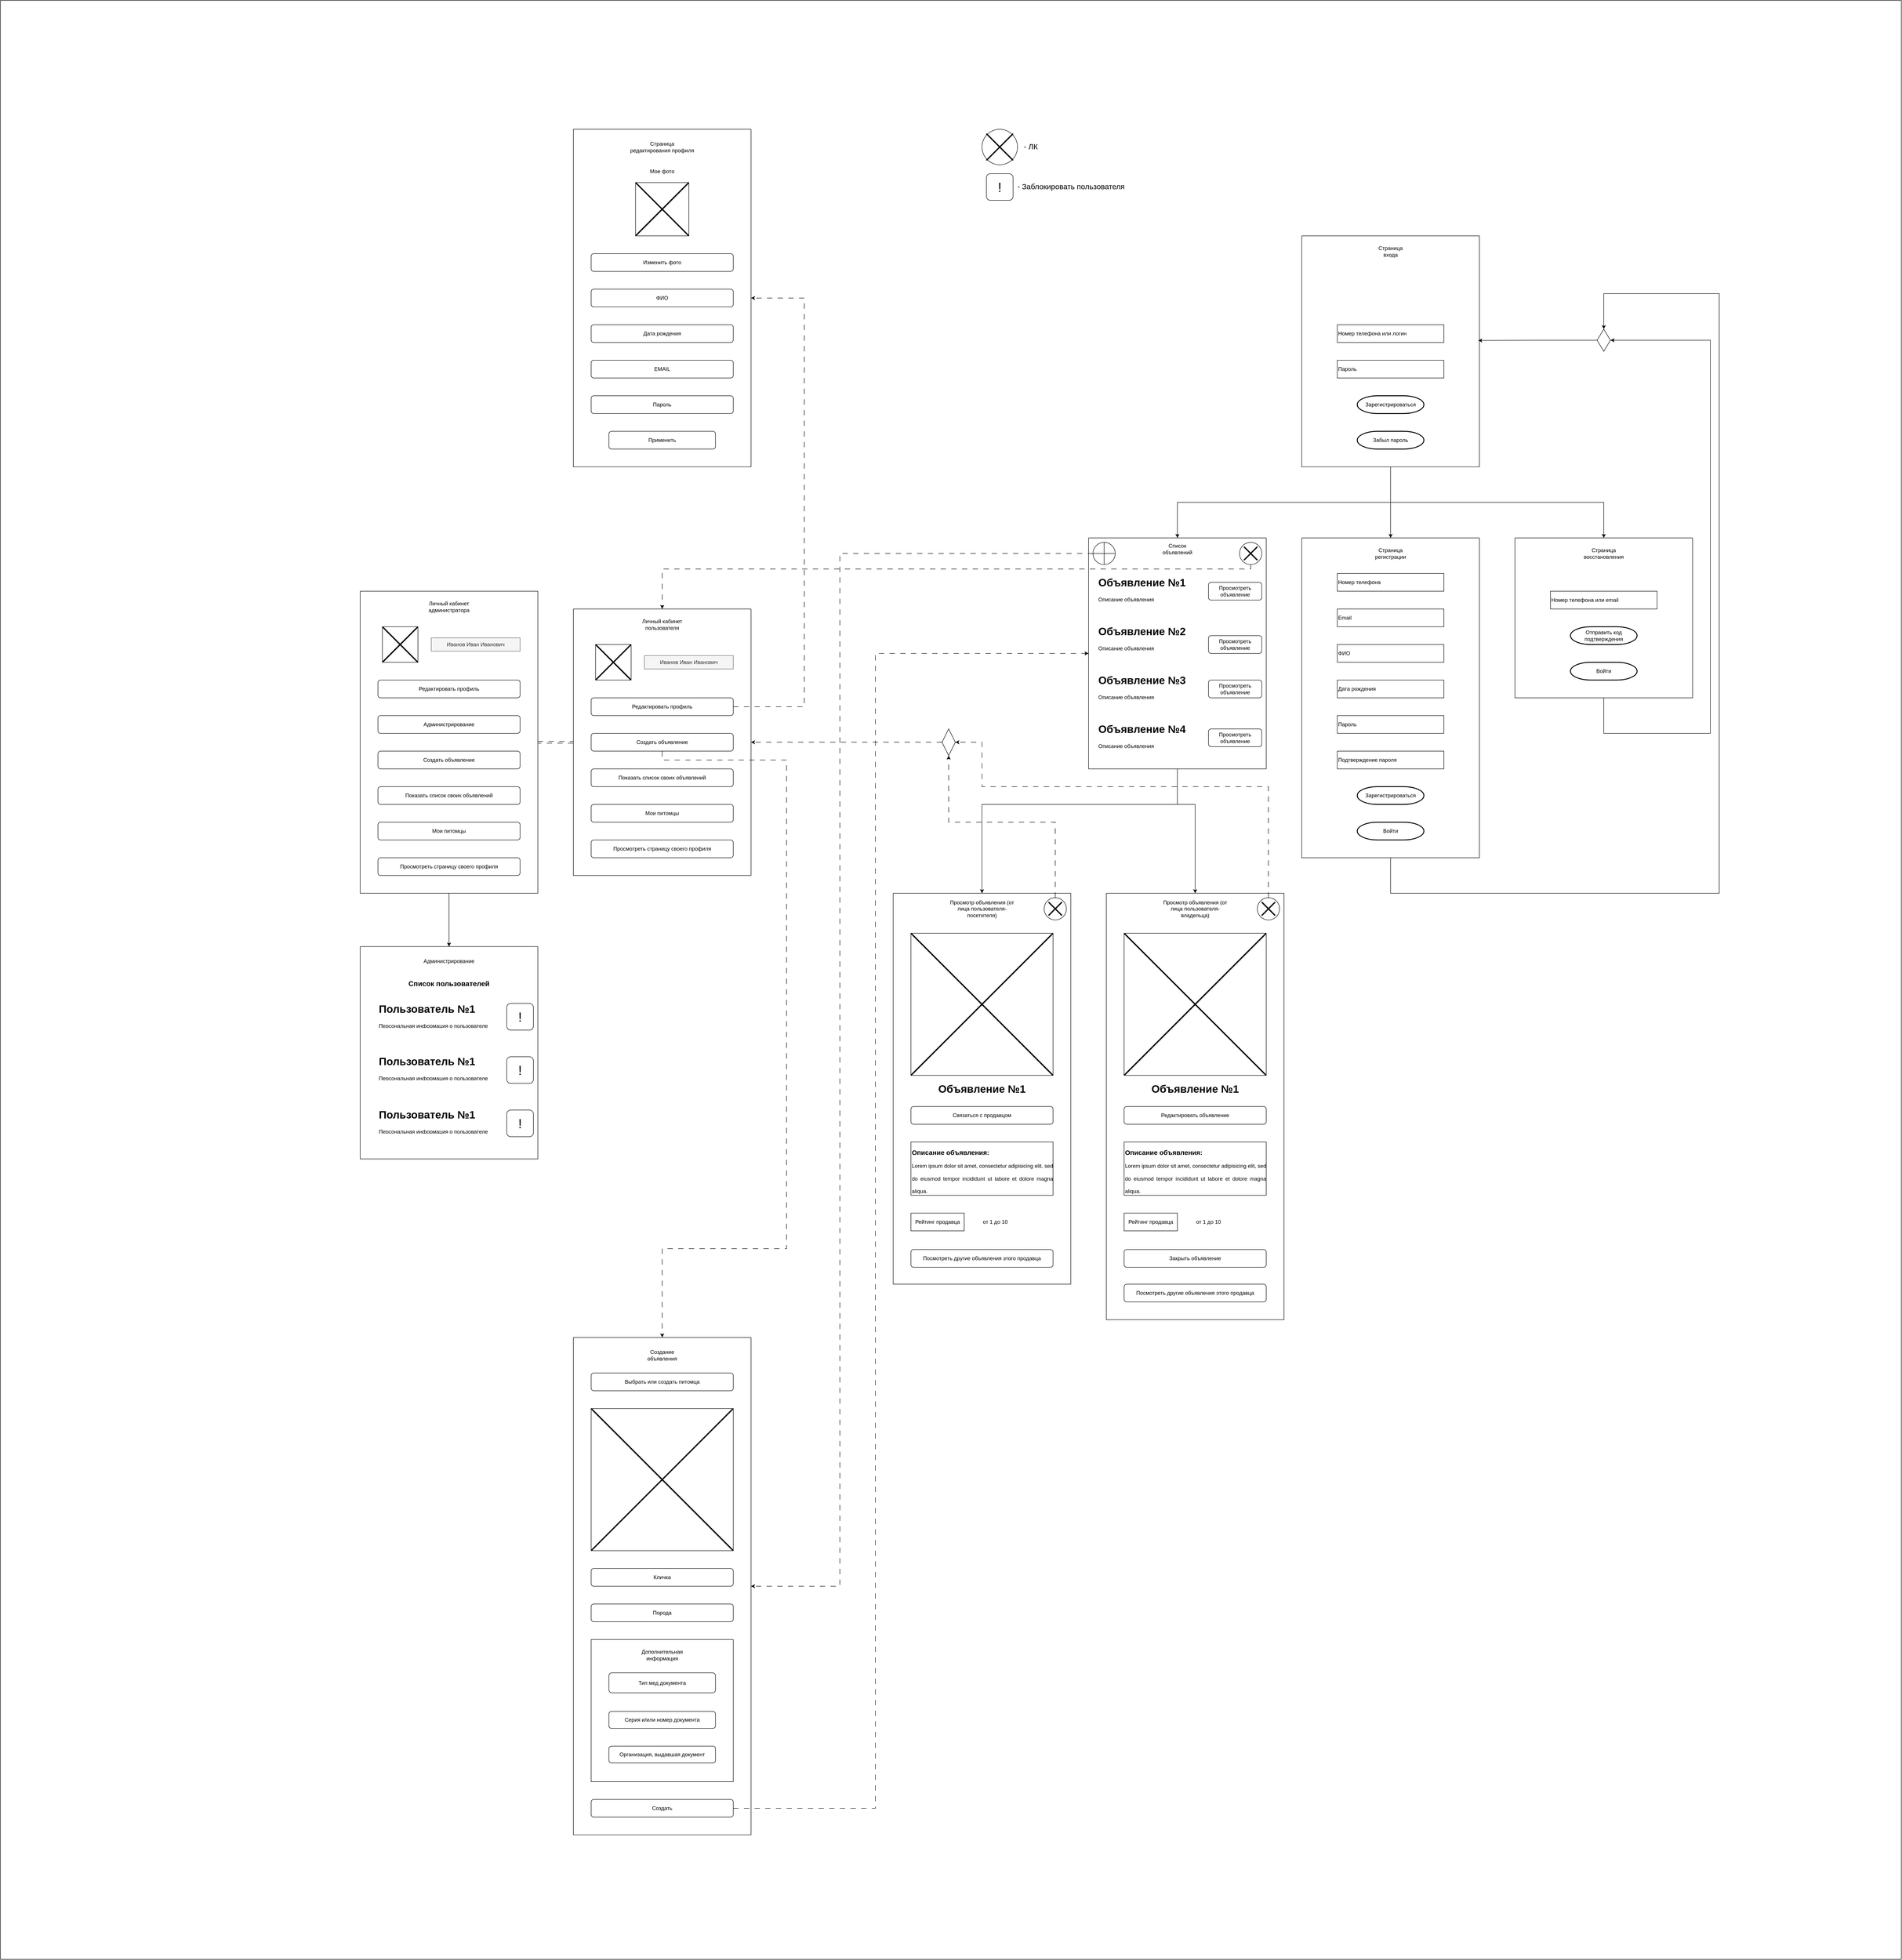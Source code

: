 <mxfile version="24.7.17">
  <diagram name="Page-1" id="0YxaqjhUND_FAHqTNOQv">
    <mxGraphModel dx="11880" dy="7560" grid="1" gridSize="10" guides="1" tooltips="1" connect="1" arrows="1" fold="1" page="1" pageScale="1" pageWidth="850" pageHeight="1100" math="0" shadow="0">
      <root>
        <mxCell id="0" />
        <mxCell id="1" parent="0" />
        <mxCell id="exHweDvi966dKh601e5E-13" style="edgeStyle=orthogonalEdgeStyle;rounded=0;orthogonalLoop=1;jettySize=auto;html=1;entryX=0.5;entryY=0;entryDx=0;entryDy=0;" edge="1" parent="1" source="pZLNJIZToMmhpRtSg9IB-2" target="pZLNJIZToMmhpRtSg9IB-9">
          <mxGeometry relative="1" as="geometry">
            <Array as="points">
              <mxPoint x="320" y="520" />
              <mxPoint x="-160" y="520" />
            </Array>
          </mxGeometry>
        </mxCell>
        <mxCell id="exHweDvi966dKh601e5E-14" style="edgeStyle=orthogonalEdgeStyle;rounded=0;orthogonalLoop=1;jettySize=auto;html=1;entryX=0.5;entryY=0;entryDx=0;entryDy=0;" edge="1" parent="1" source="pZLNJIZToMmhpRtSg9IB-2" target="exHweDvi966dKh601e5E-1">
          <mxGeometry relative="1" as="geometry" />
        </mxCell>
        <mxCell id="exHweDvi966dKh601e5E-15" style="edgeStyle=orthogonalEdgeStyle;rounded=0;orthogonalLoop=1;jettySize=auto;html=1;entryX=0.5;entryY=0;entryDx=0;entryDy=0;" edge="1" parent="1" source="pZLNJIZToMmhpRtSg9IB-2" target="exHweDvi966dKh601e5E-7">
          <mxGeometry relative="1" as="geometry">
            <Array as="points">
              <mxPoint x="320" y="520" />
              <mxPoint x="800" y="520" />
            </Array>
          </mxGeometry>
        </mxCell>
        <mxCell id="pZLNJIZToMmhpRtSg9IB-2" value="" style="swimlane;startSize=0;" parent="1" vertex="1">
          <mxGeometry x="120" y="-80" width="400" height="520" as="geometry" />
        </mxCell>
        <mxCell id="pZLNJIZToMmhpRtSg9IB-4" value="Номер телефона или логин" style="rounded=0;whiteSpace=wrap;html=1;align=left;" parent="pZLNJIZToMmhpRtSg9IB-2" vertex="1">
          <mxGeometry x="80" y="200" width="240" height="40" as="geometry" />
        </mxCell>
        <mxCell id="pZLNJIZToMmhpRtSg9IB-5" value="Пароль" style="rounded=0;whiteSpace=wrap;html=1;align=left;" parent="pZLNJIZToMmhpRtSg9IB-2" vertex="1">
          <mxGeometry x="80" y="280" width="240" height="40" as="geometry" />
        </mxCell>
        <mxCell id="pZLNJIZToMmhpRtSg9IB-6" value="Страница входа" style="text;html=1;align=center;verticalAlign=middle;whiteSpace=wrap;rounded=0;" parent="pZLNJIZToMmhpRtSg9IB-2" vertex="1">
          <mxGeometry x="170" y="20" width="60" height="30" as="geometry" />
        </mxCell>
        <mxCell id="pZLNJIZToMmhpRtSg9IB-7" value="Зарегистрироваться" style="strokeWidth=2;html=1;shape=mxgraph.flowchart.terminator;whiteSpace=wrap;" parent="pZLNJIZToMmhpRtSg9IB-2" vertex="1">
          <mxGeometry x="125" y="360" width="150" height="40" as="geometry" />
        </mxCell>
        <mxCell id="pZLNJIZToMmhpRtSg9IB-8" value="Забыл пароль" style="strokeWidth=2;html=1;shape=mxgraph.flowchart.terminator;whiteSpace=wrap;" parent="pZLNJIZToMmhpRtSg9IB-2" vertex="1">
          <mxGeometry x="125" y="440" width="150" height="40" as="geometry" />
        </mxCell>
        <mxCell id="exHweDvi966dKh601e5E-27" style="edgeStyle=orthogonalEdgeStyle;rounded=0;orthogonalLoop=1;jettySize=auto;html=1;entryX=0.5;entryY=0;entryDx=0;entryDy=0;" edge="1" parent="1" source="pZLNJIZToMmhpRtSg9IB-9" target="pZLNJIZToMmhpRtSg9IB-21">
          <mxGeometry relative="1" as="geometry">
            <Array as="points">
              <mxPoint x="-160" y="1200" />
              <mxPoint x="-600" y="1200" />
            </Array>
          </mxGeometry>
        </mxCell>
        <mxCell id="exHweDvi966dKh601e5E-28" style="edgeStyle=orthogonalEdgeStyle;rounded=0;orthogonalLoop=1;jettySize=auto;html=1;entryX=0.5;entryY=0;entryDx=0;entryDy=0;" edge="1" parent="1" source="pZLNJIZToMmhpRtSg9IB-9" target="pZLNJIZToMmhpRtSg9IB-102">
          <mxGeometry relative="1" as="geometry">
            <Array as="points">
              <mxPoint x="-160" y="1200" />
              <mxPoint x="-120" y="1200" />
            </Array>
          </mxGeometry>
        </mxCell>
        <mxCell id="pZLNJIZToMmhpRtSg9IB-9" value="" style="swimlane;startSize=0;" parent="1" vertex="1">
          <mxGeometry x="-360" y="600" width="400" height="520" as="geometry" />
        </mxCell>
        <mxCell id="pZLNJIZToMmhpRtSg9IB-10" value="Список объявлений" style="text;html=1;align=center;verticalAlign=middle;whiteSpace=wrap;rounded=0;" parent="pZLNJIZToMmhpRtSg9IB-9" vertex="1">
          <mxGeometry x="170" y="10" width="60" height="30" as="geometry" />
        </mxCell>
        <mxCell id="pZLNJIZToMmhpRtSg9IB-11" value="&lt;h1 style=&quot;margin-top: 0px;&quot;&gt;Объявление №1&lt;/h1&gt;&lt;p&gt;Описание объявления&lt;/p&gt;" style="text;html=1;whiteSpace=wrap;overflow=hidden;rounded=0;" parent="pZLNJIZToMmhpRtSg9IB-9" vertex="1">
          <mxGeometry x="20" y="80" width="230" height="80" as="geometry" />
        </mxCell>
        <mxCell id="pZLNJIZToMmhpRtSg9IB-12" value="&lt;h1 style=&quot;margin-top: 0px;&quot;&gt;Объявление №2&lt;/h1&gt;&lt;p&gt;Описание объявления&lt;/p&gt;" style="text;html=1;whiteSpace=wrap;overflow=hidden;rounded=0;" parent="pZLNJIZToMmhpRtSg9IB-9" vertex="1">
          <mxGeometry x="20" y="190" width="230" height="80" as="geometry" />
        </mxCell>
        <mxCell id="pZLNJIZToMmhpRtSg9IB-13" value="&lt;h1 style=&quot;margin-top: 0px;&quot;&gt;Объявление №3&lt;/h1&gt;&lt;p&gt;Описание объявления&lt;/p&gt;" style="text;html=1;whiteSpace=wrap;overflow=hidden;rounded=0;" parent="pZLNJIZToMmhpRtSg9IB-9" vertex="1">
          <mxGeometry x="20" y="300" width="230" height="80" as="geometry" />
        </mxCell>
        <mxCell id="pZLNJIZToMmhpRtSg9IB-14" value="&lt;h1 style=&quot;margin-top: 0px;&quot;&gt;Объявление №4&lt;/h1&gt;&lt;p&gt;Описание объявления&lt;/p&gt;" style="text;html=1;whiteSpace=wrap;overflow=hidden;rounded=0;" parent="pZLNJIZToMmhpRtSg9IB-9" vertex="1">
          <mxGeometry x="20" y="410" width="230" height="80" as="geometry" />
        </mxCell>
        <mxCell id="pZLNJIZToMmhpRtSg9IB-16" value="Просмотреть объявление" style="rounded=1;whiteSpace=wrap;html=1;" parent="pZLNJIZToMmhpRtSg9IB-9" vertex="1">
          <mxGeometry x="270" y="100" width="120" height="40" as="geometry" />
        </mxCell>
        <mxCell id="pZLNJIZToMmhpRtSg9IB-17" value="Просмотреть объявление" style="rounded=1;whiteSpace=wrap;html=1;" parent="pZLNJIZToMmhpRtSg9IB-9" vertex="1">
          <mxGeometry x="270" y="220" width="120" height="40" as="geometry" />
        </mxCell>
        <mxCell id="pZLNJIZToMmhpRtSg9IB-18" value="Просмотреть объявление" style="rounded=1;whiteSpace=wrap;html=1;" parent="pZLNJIZToMmhpRtSg9IB-9" vertex="1">
          <mxGeometry x="270" y="320" width="120" height="40" as="geometry" />
        </mxCell>
        <mxCell id="pZLNJIZToMmhpRtSg9IB-19" value="Просмотреть объявление" style="rounded=1;whiteSpace=wrap;html=1;" parent="pZLNJIZToMmhpRtSg9IB-9" vertex="1">
          <mxGeometry x="270" y="430" width="120" height="40" as="geometry" />
        </mxCell>
        <mxCell id="pZLNJIZToMmhpRtSg9IB-20" value="" style="ellipse;whiteSpace=wrap;html=1;aspect=fixed;" parent="pZLNJIZToMmhpRtSg9IB-9" vertex="1">
          <mxGeometry x="340" y="10" width="50" height="50" as="geometry" />
        </mxCell>
        <mxCell id="pZLNJIZToMmhpRtSg9IB-33" value="" style="shape=umlDestroy;whiteSpace=wrap;html=1;strokeWidth=3;targetShapes=umlLifeline;" parent="pZLNJIZToMmhpRtSg9IB-9" vertex="1">
          <mxGeometry x="350" y="20" width="30" height="30" as="geometry" />
        </mxCell>
        <mxCell id="pZLNJIZToMmhpRtSg9IB-21" value="" style="swimlane;startSize=0;" parent="1" vertex="1">
          <mxGeometry x="-800" y="1400" width="400" height="880" as="geometry" />
        </mxCell>
        <mxCell id="pZLNJIZToMmhpRtSg9IB-22" value="Просмотр объявления (от лица пользователя-посетителя)" style="text;html=1;align=center;verticalAlign=middle;whiteSpace=wrap;rounded=0;" parent="pZLNJIZToMmhpRtSg9IB-21" vertex="1">
          <mxGeometry x="115" y="20" width="170" height="30" as="geometry" />
        </mxCell>
        <mxCell id="pZLNJIZToMmhpRtSg9IB-23" value="&lt;h1 style=&quot;margin-top: 0px;&quot;&gt;Объявление №1&lt;/h1&gt;" style="text;html=1;whiteSpace=wrap;overflow=hidden;rounded=0;align=center;" parent="pZLNJIZToMmhpRtSg9IB-21" vertex="1">
          <mxGeometry x="40" y="420" width="320" height="50" as="geometry" />
        </mxCell>
        <mxCell id="pZLNJIZToMmhpRtSg9IB-24" value="" style="whiteSpace=wrap;html=1;aspect=fixed;" parent="pZLNJIZToMmhpRtSg9IB-21" vertex="1">
          <mxGeometry x="40" y="90" width="320" height="320" as="geometry" />
        </mxCell>
        <mxCell id="pZLNJIZToMmhpRtSg9IB-25" value="" style="shape=umlDestroy;whiteSpace=wrap;html=1;strokeWidth=3;targetShapes=umlLifeline;" parent="pZLNJIZToMmhpRtSg9IB-21" vertex="1">
          <mxGeometry x="40" y="90" width="320" height="320" as="geometry" />
        </mxCell>
        <mxCell id="pZLNJIZToMmhpRtSg9IB-26" value="Связаться с продавцом" style="rounded=1;whiteSpace=wrap;html=1;" parent="pZLNJIZToMmhpRtSg9IB-21" vertex="1">
          <mxGeometry x="40" y="480" width="320" height="40" as="geometry" />
        </mxCell>
        <mxCell id="pZLNJIZToMmhpRtSg9IB-27" value="&lt;h1 style=&quot;margin-top: 0px;&quot;&gt;&lt;div style=&quot;text-align: justify;&quot;&gt;&lt;span style=&quot;font-size: 15px; background-color: initial;&quot;&gt;Описание объявления:&lt;/span&gt;&lt;/div&gt;&lt;span style=&quot;background-color: initial;&quot;&gt;&lt;div style=&quot;text-align: justify;&quot;&gt;&lt;span style=&quot;font-size: 12px; font-weight: normal; background-color: initial;&quot;&gt;Lorem ipsum dolor sit amet, consectetur adipisicing elit, sed do eiusmod tempor incididunt ut labore et dolore magna aliqua.&lt;/span&gt;&lt;/div&gt;&lt;/span&gt;&lt;/h1&gt;" style="text;html=1;whiteSpace=wrap;overflow=hidden;rounded=0;shadow=0;strokeColor=default;" parent="pZLNJIZToMmhpRtSg9IB-21" vertex="1">
          <mxGeometry x="40" y="560" width="320" height="120" as="geometry" />
        </mxCell>
        <mxCell id="pZLNJIZToMmhpRtSg9IB-30" value="Рейтинг продавца" style="rounded=0;whiteSpace=wrap;html=1;" parent="pZLNJIZToMmhpRtSg9IB-21" vertex="1">
          <mxGeometry x="40" y="720" width="120" height="40" as="geometry" />
        </mxCell>
        <mxCell id="pZLNJIZToMmhpRtSg9IB-31" value="от 1 до 10" style="text;html=1;align=center;verticalAlign=middle;whiteSpace=wrap;rounded=0;glass=0;shadow=0;" parent="pZLNJIZToMmhpRtSg9IB-21" vertex="1">
          <mxGeometry x="200" y="725" width="60" height="30" as="geometry" />
        </mxCell>
        <mxCell id="pZLNJIZToMmhpRtSg9IB-32" value="Посмотреть другие объявления этого продавца" style="rounded=1;whiteSpace=wrap;html=1;" parent="pZLNJIZToMmhpRtSg9IB-21" vertex="1">
          <mxGeometry x="40" y="802" width="320" height="40" as="geometry" />
        </mxCell>
        <mxCell id="pZLNJIZToMmhpRtSg9IB-37" value="" style="ellipse;whiteSpace=wrap;html=1;aspect=fixed;fillColor=none;" parent="pZLNJIZToMmhpRtSg9IB-21" vertex="1">
          <mxGeometry x="340" y="10" width="50" height="50" as="geometry" />
        </mxCell>
        <mxCell id="pZLNJIZToMmhpRtSg9IB-36" value="" style="shape=umlDestroy;whiteSpace=wrap;html=1;strokeWidth=3;targetShapes=umlLifeline;" parent="pZLNJIZToMmhpRtSg9IB-21" vertex="1">
          <mxGeometry x="350" y="20" width="30" height="30" as="geometry" />
        </mxCell>
        <mxCell id="pZLNJIZToMmhpRtSg9IB-39" value="" style="ellipse;whiteSpace=wrap;html=1;aspect=fixed;" parent="1" vertex="1">
          <mxGeometry x="-600" y="-320" width="80" height="80" as="geometry" />
        </mxCell>
        <mxCell id="pZLNJIZToMmhpRtSg9IB-40" value="" style="shape=umlDestroy;whiteSpace=wrap;html=1;strokeWidth=3;targetShapes=umlLifeline;" parent="1" vertex="1">
          <mxGeometry x="-590" y="-310" width="60" height="60" as="geometry" />
        </mxCell>
        <mxCell id="pZLNJIZToMmhpRtSg9IB-41" value="&lt;font style=&quot;font-size: 17px;&quot;&gt;- ЛК&lt;/font&gt;" style="text;html=1;align=center;verticalAlign=middle;whiteSpace=wrap;rounded=0;" parent="1" vertex="1">
          <mxGeometry x="-520" y="-295" width="60" height="30" as="geometry" />
        </mxCell>
        <mxCell id="exHweDvi966dKh601e5E-39" style="edgeStyle=orthogonalEdgeStyle;rounded=0;orthogonalLoop=1;jettySize=auto;html=1;exitX=0;exitY=0.5;exitDx=0;exitDy=0;entryX=1;entryY=0.5;entryDx=0;entryDy=0;dashed=1;dashPattern=12 12;shape=link;" edge="1" parent="1" source="pZLNJIZToMmhpRtSg9IB-42" target="pZLNJIZToMmhpRtSg9IB-57">
          <mxGeometry relative="1" as="geometry" />
        </mxCell>
        <mxCell id="pZLNJIZToMmhpRtSg9IB-42" value="" style="swimlane;startSize=0;" parent="1" vertex="1">
          <mxGeometry x="-1520" y="760" width="400" height="600" as="geometry" />
        </mxCell>
        <mxCell id="pZLNJIZToMmhpRtSg9IB-43" value="Личный кабинет пользователя" style="text;html=1;align=center;verticalAlign=middle;whiteSpace=wrap;rounded=0;" parent="pZLNJIZToMmhpRtSg9IB-42" vertex="1">
          <mxGeometry x="130" y="20" width="140" height="30" as="geometry" />
        </mxCell>
        <mxCell id="pZLNJIZToMmhpRtSg9IB-45" value="" style="whiteSpace=wrap;html=1;aspect=fixed;" parent="pZLNJIZToMmhpRtSg9IB-42" vertex="1">
          <mxGeometry x="50" y="80" width="80" height="80" as="geometry" />
        </mxCell>
        <mxCell id="pZLNJIZToMmhpRtSg9IB-49" value="Иванов Иван Иванович" style="text;html=1;align=center;verticalAlign=middle;whiteSpace=wrap;rounded=0;fillColor=#f5f5f5;fontColor=#333333;strokeColor=#666666;" parent="pZLNJIZToMmhpRtSg9IB-42" vertex="1">
          <mxGeometry x="160" y="105" width="200" height="30" as="geometry" />
        </mxCell>
        <mxCell id="pZLNJIZToMmhpRtSg9IB-50" value="Редактировать профиль" style="rounded=1;whiteSpace=wrap;html=1;" parent="pZLNJIZToMmhpRtSg9IB-42" vertex="1">
          <mxGeometry x="40" y="200" width="320" height="40" as="geometry" />
        </mxCell>
        <mxCell id="pZLNJIZToMmhpRtSg9IB-52" value="Создать объявление" style="rounded=1;whiteSpace=wrap;html=1;" parent="pZLNJIZToMmhpRtSg9IB-42" vertex="1">
          <mxGeometry x="40" y="280" width="320" height="40" as="geometry" />
        </mxCell>
        <mxCell id="pZLNJIZToMmhpRtSg9IB-53" value="Показать список своих объявлений" style="rounded=1;whiteSpace=wrap;html=1;" parent="pZLNJIZToMmhpRtSg9IB-42" vertex="1">
          <mxGeometry x="40" y="360" width="320" height="40" as="geometry" />
        </mxCell>
        <mxCell id="pZLNJIZToMmhpRtSg9IB-54" value="" style="shape=umlDestroy;whiteSpace=wrap;html=1;strokeWidth=3;targetShapes=umlLifeline;" parent="pZLNJIZToMmhpRtSg9IB-42" vertex="1">
          <mxGeometry x="50" y="80" width="80" height="80" as="geometry" />
        </mxCell>
        <mxCell id="pZLNJIZToMmhpRtSg9IB-55" value="Мои питомцы" style="rounded=1;whiteSpace=wrap;html=1;" parent="pZLNJIZToMmhpRtSg9IB-42" vertex="1">
          <mxGeometry x="40" y="440" width="320" height="40" as="geometry" />
        </mxCell>
        <mxCell id="pZLNJIZToMmhpRtSg9IB-56" value="Просмотреть страницу своего профиля" style="rounded=1;whiteSpace=wrap;html=1;" parent="pZLNJIZToMmhpRtSg9IB-42" vertex="1">
          <mxGeometry x="40" y="520" width="320" height="40" as="geometry" />
        </mxCell>
        <mxCell id="exHweDvi966dKh601e5E-40" style="edgeStyle=orthogonalEdgeStyle;rounded=0;orthogonalLoop=1;jettySize=auto;html=1;entryX=0.5;entryY=0;entryDx=0;entryDy=0;" edge="1" parent="1" source="pZLNJIZToMmhpRtSg9IB-57" target="pZLNJIZToMmhpRtSg9IB-116">
          <mxGeometry relative="1" as="geometry" />
        </mxCell>
        <mxCell id="pZLNJIZToMmhpRtSg9IB-57" value="" style="swimlane;startSize=0;" parent="1" vertex="1">
          <mxGeometry x="-2000" y="720" width="400" height="680" as="geometry" />
        </mxCell>
        <mxCell id="pZLNJIZToMmhpRtSg9IB-58" value="Личный кабинет администратора" style="text;html=1;align=center;verticalAlign=middle;whiteSpace=wrap;rounded=0;" parent="pZLNJIZToMmhpRtSg9IB-57" vertex="1">
          <mxGeometry x="170" y="20" width="60" height="30" as="geometry" />
        </mxCell>
        <mxCell id="pZLNJIZToMmhpRtSg9IB-59" value="" style="whiteSpace=wrap;html=1;aspect=fixed;" parent="pZLNJIZToMmhpRtSg9IB-57" vertex="1">
          <mxGeometry x="50" y="80" width="80" height="80" as="geometry" />
        </mxCell>
        <mxCell id="pZLNJIZToMmhpRtSg9IB-60" value="Иванов Иван Иванович" style="text;html=1;align=center;verticalAlign=middle;whiteSpace=wrap;rounded=0;fillColor=#f5f5f5;fontColor=#333333;strokeColor=#666666;" parent="pZLNJIZToMmhpRtSg9IB-57" vertex="1">
          <mxGeometry x="160" y="105" width="200" height="30" as="geometry" />
        </mxCell>
        <mxCell id="pZLNJIZToMmhpRtSg9IB-61" value="Редактировать профиль" style="rounded=1;whiteSpace=wrap;html=1;" parent="pZLNJIZToMmhpRtSg9IB-57" vertex="1">
          <mxGeometry x="40" y="200" width="320" height="40" as="geometry" />
        </mxCell>
        <mxCell id="pZLNJIZToMmhpRtSg9IB-62" value="Создать объявление" style="rounded=1;whiteSpace=wrap;html=1;" parent="pZLNJIZToMmhpRtSg9IB-57" vertex="1">
          <mxGeometry x="40" y="360" width="320" height="40" as="geometry" />
        </mxCell>
        <mxCell id="pZLNJIZToMmhpRtSg9IB-63" value="Показать список своих объявлений" style="rounded=1;whiteSpace=wrap;html=1;" parent="pZLNJIZToMmhpRtSg9IB-57" vertex="1">
          <mxGeometry x="40" y="440" width="320" height="40" as="geometry" />
        </mxCell>
        <mxCell id="pZLNJIZToMmhpRtSg9IB-64" value="" style="shape=umlDestroy;whiteSpace=wrap;html=1;strokeWidth=3;targetShapes=umlLifeline;" parent="pZLNJIZToMmhpRtSg9IB-57" vertex="1">
          <mxGeometry x="50" y="80" width="80" height="80" as="geometry" />
        </mxCell>
        <mxCell id="pZLNJIZToMmhpRtSg9IB-65" value="Мои питомцы" style="rounded=1;whiteSpace=wrap;html=1;" parent="pZLNJIZToMmhpRtSg9IB-57" vertex="1">
          <mxGeometry x="40" y="520" width="320" height="40" as="geometry" />
        </mxCell>
        <mxCell id="pZLNJIZToMmhpRtSg9IB-66" value="Просмотреть страницу своего профиля" style="rounded=1;whiteSpace=wrap;html=1;" parent="pZLNJIZToMmhpRtSg9IB-57" vertex="1">
          <mxGeometry x="40" y="600" width="320" height="40" as="geometry" />
        </mxCell>
        <mxCell id="pZLNJIZToMmhpRtSg9IB-68" value="Администрирование" style="rounded=1;whiteSpace=wrap;html=1;" parent="pZLNJIZToMmhpRtSg9IB-57" vertex="1">
          <mxGeometry x="40" y="280" width="320" height="40" as="geometry" />
        </mxCell>
        <mxCell id="pZLNJIZToMmhpRtSg9IB-69" value="" style="swimlane;startSize=0;" parent="1" vertex="1">
          <mxGeometry x="-1520" y="-320" width="400" height="760" as="geometry" />
        </mxCell>
        <mxCell id="pZLNJIZToMmhpRtSg9IB-70" value="Страница редактирования профиля" style="text;html=1;align=center;verticalAlign=middle;whiteSpace=wrap;rounded=0;" parent="pZLNJIZToMmhpRtSg9IB-69" vertex="1">
          <mxGeometry x="125" y="25" width="150" height="30" as="geometry" />
        </mxCell>
        <mxCell id="pZLNJIZToMmhpRtSg9IB-73" value="" style="whiteSpace=wrap;html=1;aspect=fixed;" parent="pZLNJIZToMmhpRtSg9IB-69" vertex="1">
          <mxGeometry x="140" y="120" width="120" height="120" as="geometry" />
        </mxCell>
        <mxCell id="pZLNJIZToMmhpRtSg9IB-74" value="Мое фото" style="text;html=1;align=center;verticalAlign=middle;whiteSpace=wrap;rounded=0;" parent="pZLNJIZToMmhpRtSg9IB-69" vertex="1">
          <mxGeometry x="155" y="80" width="90" height="30" as="geometry" />
        </mxCell>
        <mxCell id="pZLNJIZToMmhpRtSg9IB-75" value="" style="shape=umlDestroy;whiteSpace=wrap;html=1;strokeWidth=3;targetShapes=umlLifeline;" parent="pZLNJIZToMmhpRtSg9IB-69" vertex="1">
          <mxGeometry x="140" y="120" width="120" height="120" as="geometry" />
        </mxCell>
        <mxCell id="pZLNJIZToMmhpRtSg9IB-76" value="Изменить фото" style="rounded=1;whiteSpace=wrap;html=1;" parent="pZLNJIZToMmhpRtSg9IB-69" vertex="1">
          <mxGeometry x="40" y="280" width="320" height="40" as="geometry" />
        </mxCell>
        <mxCell id="pZLNJIZToMmhpRtSg9IB-78" value="ФИО" style="rounded=1;whiteSpace=wrap;html=1;" parent="pZLNJIZToMmhpRtSg9IB-69" vertex="1">
          <mxGeometry x="40" y="360" width="320" height="40" as="geometry" />
        </mxCell>
        <mxCell id="pZLNJIZToMmhpRtSg9IB-79" value="Дата рождения" style="rounded=1;whiteSpace=wrap;html=1;" parent="pZLNJIZToMmhpRtSg9IB-69" vertex="1">
          <mxGeometry x="40" y="440" width="320" height="40" as="geometry" />
        </mxCell>
        <mxCell id="pZLNJIZToMmhpRtSg9IB-80" value="EMAIL" style="rounded=1;whiteSpace=wrap;html=1;" parent="pZLNJIZToMmhpRtSg9IB-69" vertex="1">
          <mxGeometry x="40" y="520" width="320" height="40" as="geometry" />
        </mxCell>
        <mxCell id="pZLNJIZToMmhpRtSg9IB-81" value="Пароль" style="rounded=1;whiteSpace=wrap;html=1;" parent="pZLNJIZToMmhpRtSg9IB-69" vertex="1">
          <mxGeometry x="40" y="600" width="320" height="40" as="geometry" />
        </mxCell>
        <mxCell id="pZLNJIZToMmhpRtSg9IB-82" value="Применить" style="rounded=1;whiteSpace=wrap;html=1;" parent="pZLNJIZToMmhpRtSg9IB-69" vertex="1">
          <mxGeometry x="80" y="680" width="240" height="40" as="geometry" />
        </mxCell>
        <mxCell id="pZLNJIZToMmhpRtSg9IB-83" value="" style="swimlane;startSize=0;" parent="1" vertex="1">
          <mxGeometry x="-1520" y="2400" width="400" height="1120" as="geometry" />
        </mxCell>
        <mxCell id="pZLNJIZToMmhpRtSg9IB-84" value="Создание объявления" style="text;html=1;align=center;verticalAlign=middle;whiteSpace=wrap;rounded=0;" parent="pZLNJIZToMmhpRtSg9IB-83" vertex="1">
          <mxGeometry x="170" y="25" width="60" height="30" as="geometry" />
        </mxCell>
        <mxCell id="pZLNJIZToMmhpRtSg9IB-88" value="Выбрать или создать питомца" style="rounded=1;whiteSpace=wrap;html=1;" parent="pZLNJIZToMmhpRtSg9IB-83" vertex="1">
          <mxGeometry x="40" y="80" width="320" height="40" as="geometry" />
        </mxCell>
        <mxCell id="pZLNJIZToMmhpRtSg9IB-89" value="" style="whiteSpace=wrap;html=1;aspect=fixed;" parent="pZLNJIZToMmhpRtSg9IB-83" vertex="1">
          <mxGeometry x="40" y="160" width="320" height="320" as="geometry" />
        </mxCell>
        <mxCell id="pZLNJIZToMmhpRtSg9IB-91" value="" style="shape=umlDestroy;whiteSpace=wrap;html=1;strokeWidth=3;targetShapes=umlLifeline;" parent="pZLNJIZToMmhpRtSg9IB-83" vertex="1">
          <mxGeometry x="40" y="160" width="320" height="320" as="geometry" />
        </mxCell>
        <mxCell id="pZLNJIZToMmhpRtSg9IB-92" value="Кличка" style="rounded=1;whiteSpace=wrap;html=1;" parent="pZLNJIZToMmhpRtSg9IB-83" vertex="1">
          <mxGeometry x="40" y="520" width="320" height="40" as="geometry" />
        </mxCell>
        <mxCell id="pZLNJIZToMmhpRtSg9IB-93" value="Порода" style="rounded=1;whiteSpace=wrap;html=1;" parent="pZLNJIZToMmhpRtSg9IB-83" vertex="1">
          <mxGeometry x="40" y="600" width="320" height="40" as="geometry" />
        </mxCell>
        <mxCell id="pZLNJIZToMmhpRtSg9IB-96" value="" style="swimlane;startSize=0;" parent="pZLNJIZToMmhpRtSg9IB-83" vertex="1">
          <mxGeometry x="40" y="680" width="320" height="320" as="geometry" />
        </mxCell>
        <mxCell id="pZLNJIZToMmhpRtSg9IB-97" value="Дополнительная информация" style="text;html=1;align=center;verticalAlign=middle;whiteSpace=wrap;rounded=0;" parent="pZLNJIZToMmhpRtSg9IB-96" vertex="1">
          <mxGeometry x="130" y="20" width="60" height="30" as="geometry" />
        </mxCell>
        <mxCell id="pZLNJIZToMmhpRtSg9IB-98" value="Тип мед документа" style="rounded=1;whiteSpace=wrap;html=1;" parent="pZLNJIZToMmhpRtSg9IB-96" vertex="1">
          <mxGeometry x="40" y="75" width="240" height="45" as="geometry" />
        </mxCell>
        <mxCell id="pZLNJIZToMmhpRtSg9IB-99" value="Серия и/или номер документа" style="rounded=1;whiteSpace=wrap;html=1;" parent="pZLNJIZToMmhpRtSg9IB-96" vertex="1">
          <mxGeometry x="40" y="162" width="240" height="38" as="geometry" />
        </mxCell>
        <mxCell id="pZLNJIZToMmhpRtSg9IB-100" value="Организация, выдавшая документ" style="rounded=1;whiteSpace=wrap;html=1;" parent="pZLNJIZToMmhpRtSg9IB-96" vertex="1">
          <mxGeometry x="40" y="240" width="240" height="38" as="geometry" />
        </mxCell>
        <mxCell id="pZLNJIZToMmhpRtSg9IB-101" value="Создать" style="rounded=1;whiteSpace=wrap;html=1;" parent="pZLNJIZToMmhpRtSg9IB-83" vertex="1">
          <mxGeometry x="40" y="1040" width="320" height="40" as="geometry" />
        </mxCell>
        <mxCell id="pZLNJIZToMmhpRtSg9IB-102" value="" style="swimlane;startSize=0;" parent="1" vertex="1">
          <mxGeometry x="-320" y="1400" width="400" height="960" as="geometry" />
        </mxCell>
        <mxCell id="pZLNJIZToMmhpRtSg9IB-103" value="Просмотр объявления (от лица пользователя-владельца)" style="text;html=1;align=center;verticalAlign=middle;whiteSpace=wrap;rounded=0;" parent="pZLNJIZToMmhpRtSg9IB-102" vertex="1">
          <mxGeometry x="115" y="20" width="170" height="30" as="geometry" />
        </mxCell>
        <mxCell id="pZLNJIZToMmhpRtSg9IB-104" value="&lt;h1 style=&quot;margin-top: 0px;&quot;&gt;Объявление №1&lt;/h1&gt;" style="text;html=1;whiteSpace=wrap;overflow=hidden;rounded=0;align=center;" parent="pZLNJIZToMmhpRtSg9IB-102" vertex="1">
          <mxGeometry x="40" y="420" width="320" height="50" as="geometry" />
        </mxCell>
        <mxCell id="pZLNJIZToMmhpRtSg9IB-105" value="" style="whiteSpace=wrap;html=1;aspect=fixed;" parent="pZLNJIZToMmhpRtSg9IB-102" vertex="1">
          <mxGeometry x="40" y="90" width="320" height="320" as="geometry" />
        </mxCell>
        <mxCell id="pZLNJIZToMmhpRtSg9IB-106" value="" style="shape=umlDestroy;whiteSpace=wrap;html=1;strokeWidth=3;targetShapes=umlLifeline;" parent="pZLNJIZToMmhpRtSg9IB-102" vertex="1">
          <mxGeometry x="40" y="90" width="320" height="320" as="geometry" />
        </mxCell>
        <mxCell id="pZLNJIZToMmhpRtSg9IB-107" value="Редактировать объявление" style="rounded=1;whiteSpace=wrap;html=1;" parent="pZLNJIZToMmhpRtSg9IB-102" vertex="1">
          <mxGeometry x="40" y="480" width="320" height="40" as="geometry" />
        </mxCell>
        <mxCell id="pZLNJIZToMmhpRtSg9IB-108" value="&lt;h1 style=&quot;margin-top: 0px;&quot;&gt;&lt;div style=&quot;text-align: justify;&quot;&gt;&lt;span style=&quot;font-size: 15px; background-color: initial;&quot;&gt;Описание объявления:&lt;/span&gt;&lt;/div&gt;&lt;span style=&quot;background-color: initial;&quot;&gt;&lt;div style=&quot;text-align: justify;&quot;&gt;&lt;span style=&quot;font-size: 12px; font-weight: normal; background-color: initial;&quot;&gt;Lorem ipsum dolor sit amet, consectetur adipisicing elit, sed do eiusmod tempor incididunt ut labore et dolore magna aliqua.&lt;/span&gt;&lt;/div&gt;&lt;/span&gt;&lt;/h1&gt;" style="text;html=1;whiteSpace=wrap;overflow=hidden;rounded=0;shadow=0;strokeColor=default;" parent="pZLNJIZToMmhpRtSg9IB-102" vertex="1">
          <mxGeometry x="40" y="560" width="320" height="120" as="geometry" />
        </mxCell>
        <mxCell id="pZLNJIZToMmhpRtSg9IB-109" value="Рейтинг продавца" style="rounded=0;whiteSpace=wrap;html=1;" parent="pZLNJIZToMmhpRtSg9IB-102" vertex="1">
          <mxGeometry x="40" y="720" width="120" height="40" as="geometry" />
        </mxCell>
        <mxCell id="pZLNJIZToMmhpRtSg9IB-110" value="от 1 до 10" style="text;html=1;align=center;verticalAlign=middle;whiteSpace=wrap;rounded=0;glass=0;shadow=0;" parent="pZLNJIZToMmhpRtSg9IB-102" vertex="1">
          <mxGeometry x="200" y="725" width="60" height="30" as="geometry" />
        </mxCell>
        <mxCell id="pZLNJIZToMmhpRtSg9IB-111" value="Закрыть объявление" style="rounded=1;whiteSpace=wrap;html=1;" parent="pZLNJIZToMmhpRtSg9IB-102" vertex="1">
          <mxGeometry x="40" y="802" width="320" height="40" as="geometry" />
        </mxCell>
        <mxCell id="pZLNJIZToMmhpRtSg9IB-112" value="" style="ellipse;whiteSpace=wrap;html=1;aspect=fixed;fillColor=none;" parent="pZLNJIZToMmhpRtSg9IB-102" vertex="1">
          <mxGeometry x="340" y="10" width="50" height="50" as="geometry" />
        </mxCell>
        <mxCell id="pZLNJIZToMmhpRtSg9IB-113" value="" style="shape=umlDestroy;whiteSpace=wrap;html=1;strokeWidth=3;targetShapes=umlLifeline;" parent="pZLNJIZToMmhpRtSg9IB-102" vertex="1">
          <mxGeometry x="350" y="20" width="30" height="30" as="geometry" />
        </mxCell>
        <mxCell id="pZLNJIZToMmhpRtSg9IB-114" value="Посмотреть другие объявления этого продавца" style="rounded=1;whiteSpace=wrap;html=1;" parent="pZLNJIZToMmhpRtSg9IB-102" vertex="1">
          <mxGeometry x="40" y="880" width="320" height="40" as="geometry" />
        </mxCell>
        <mxCell id="pZLNJIZToMmhpRtSg9IB-116" value="" style="swimlane;startSize=0;" parent="1" vertex="1">
          <mxGeometry x="-2000" y="1520" width="400" height="478" as="geometry" />
        </mxCell>
        <mxCell id="pZLNJIZToMmhpRtSg9IB-117" value="Администрирование" style="text;html=1;align=center;verticalAlign=middle;whiteSpace=wrap;rounded=0;" parent="pZLNJIZToMmhpRtSg9IB-116" vertex="1">
          <mxGeometry x="170" y="18" width="60" height="30" as="geometry" />
        </mxCell>
        <mxCell id="pZLNJIZToMmhpRtSg9IB-118" value="&lt;font style=&quot;font-size: 16px;&quot;&gt;&lt;b&gt;Список пользователей&lt;/b&gt;&lt;/font&gt;" style="text;html=1;align=center;verticalAlign=middle;whiteSpace=wrap;rounded=0;" parent="pZLNJIZToMmhpRtSg9IB-116" vertex="1">
          <mxGeometry x="95" y="68" width="210" height="30" as="geometry" />
        </mxCell>
        <mxCell id="pZLNJIZToMmhpRtSg9IB-119" value="&lt;h1 style=&quot;margin-top: 0px;&quot;&gt;Пользователь №1&lt;/h1&gt;&lt;p&gt;Персональная информация о пользователе&lt;/p&gt;" style="text;html=1;whiteSpace=wrap;overflow=hidden;rounded=0;" parent="pZLNJIZToMmhpRtSg9IB-116" vertex="1">
          <mxGeometry x="40" y="120" width="280" height="60" as="geometry" />
        </mxCell>
        <mxCell id="pZLNJIZToMmhpRtSg9IB-122" value="&lt;h1 style=&quot;margin-top: 0px;&quot;&gt;Пользователь №1&lt;/h1&gt;&lt;p&gt;Персональная информация о пользователе&lt;/p&gt;" style="text;html=1;whiteSpace=wrap;overflow=hidden;rounded=0;" parent="pZLNJIZToMmhpRtSg9IB-116" vertex="1">
          <mxGeometry x="40" y="238" width="280" height="60" as="geometry" />
        </mxCell>
        <mxCell id="pZLNJIZToMmhpRtSg9IB-123" value="&lt;h1 style=&quot;margin-top: 0px;&quot;&gt;Пользователь №1&lt;/h1&gt;&lt;p&gt;Персональная информация о пользователе&lt;/p&gt;" style="text;html=1;whiteSpace=wrap;overflow=hidden;rounded=0;" parent="pZLNJIZToMmhpRtSg9IB-116" vertex="1">
          <mxGeometry x="40" y="358" width="280" height="60" as="geometry" />
        </mxCell>
        <mxCell id="pZLNJIZToMmhpRtSg9IB-124" value="&lt;font style=&quot;font-size: 30px;&quot;&gt;!&lt;/font&gt;" style="rounded=1;whiteSpace=wrap;html=1;fillColor=none;" parent="pZLNJIZToMmhpRtSg9IB-116" vertex="1">
          <mxGeometry x="330" y="128" width="60" height="60" as="geometry" />
        </mxCell>
        <mxCell id="pZLNJIZToMmhpRtSg9IB-125" value="&lt;span style=&quot;font-size: 30px;&quot;&gt;!&lt;/span&gt;" style="rounded=1;whiteSpace=wrap;html=1;fillColor=none;" parent="pZLNJIZToMmhpRtSg9IB-116" vertex="1">
          <mxGeometry x="330" y="248" width="60" height="60" as="geometry" />
        </mxCell>
        <mxCell id="pZLNJIZToMmhpRtSg9IB-126" value="&lt;span style=&quot;font-size: 30px;&quot;&gt;!&lt;/span&gt;" style="rounded=1;whiteSpace=wrap;html=1;fillColor=none;" parent="pZLNJIZToMmhpRtSg9IB-116" vertex="1">
          <mxGeometry x="330" y="368" width="60" height="60" as="geometry" />
        </mxCell>
        <mxCell id="pZLNJIZToMmhpRtSg9IB-133" value="&lt;font style=&quot;font-size: 30px;&quot;&gt;!&lt;/font&gt;" style="rounded=1;whiteSpace=wrap;html=1;fillColor=none;" parent="1" vertex="1">
          <mxGeometry x="-590" y="-220" width="60" height="60" as="geometry" />
        </mxCell>
        <mxCell id="pZLNJIZToMmhpRtSg9IB-134" value="&lt;font style=&quot;font-size: 17px;&quot;&gt;- Заблокировать пользователя&lt;/font&gt;" style="text;html=1;align=center;verticalAlign=middle;resizable=0;points=[];autosize=1;strokeColor=none;fillColor=none;" parent="1" vertex="1">
          <mxGeometry x="-530" y="-205" width="260" height="30" as="geometry" />
        </mxCell>
        <mxCell id="pZLNJIZToMmhpRtSg9IB-135" value="" style="rounded=0;whiteSpace=wrap;html=1;fillColor=none;" parent="1" vertex="1">
          <mxGeometry x="-2810" y="-610" width="4280" height="4410" as="geometry" />
        </mxCell>
        <mxCell id="exHweDvi966dKh601e5E-24" style="edgeStyle=orthogonalEdgeStyle;rounded=0;orthogonalLoop=1;jettySize=auto;html=1;entryX=0.5;entryY=0;entryDx=0;entryDy=0;" edge="1" parent="1" source="exHweDvi966dKh601e5E-1" target="exHweDvi966dKh601e5E-21">
          <mxGeometry relative="1" as="geometry">
            <Array as="points">
              <mxPoint x="320" y="1400" />
              <mxPoint x="1060" y="1400" />
              <mxPoint x="1060" y="50" />
              <mxPoint x="800" y="50" />
            </Array>
          </mxGeometry>
        </mxCell>
        <mxCell id="exHweDvi966dKh601e5E-1" value="" style="swimlane;startSize=0;" vertex="1" parent="1">
          <mxGeometry x="120" y="600" width="400" height="720" as="geometry" />
        </mxCell>
        <mxCell id="exHweDvi966dKh601e5E-2" value="Номер телефона" style="rounded=0;whiteSpace=wrap;html=1;align=left;" vertex="1" parent="exHweDvi966dKh601e5E-1">
          <mxGeometry x="80" y="80" width="240" height="40" as="geometry" />
        </mxCell>
        <mxCell id="exHweDvi966dKh601e5E-3" value="Подтверждение пароля" style="rounded=0;whiteSpace=wrap;html=1;align=left;" vertex="1" parent="exHweDvi966dKh601e5E-1">
          <mxGeometry x="80" y="480" width="240" height="40" as="geometry" />
        </mxCell>
        <mxCell id="exHweDvi966dKh601e5E-4" value="Страница регистрации" style="text;html=1;align=center;verticalAlign=middle;whiteSpace=wrap;rounded=0;" vertex="1" parent="exHweDvi966dKh601e5E-1">
          <mxGeometry x="170" y="20" width="60" height="30" as="geometry" />
        </mxCell>
        <mxCell id="exHweDvi966dKh601e5E-5" value="Зарегистрироваться" style="strokeWidth=2;html=1;shape=mxgraph.flowchart.terminator;whiteSpace=wrap;" vertex="1" parent="exHweDvi966dKh601e5E-1">
          <mxGeometry x="125" y="560" width="150" height="40" as="geometry" />
        </mxCell>
        <mxCell id="exHweDvi966dKh601e5E-6" value="Войти" style="strokeWidth=2;html=1;shape=mxgraph.flowchart.terminator;whiteSpace=wrap;" vertex="1" parent="exHweDvi966dKh601e5E-1">
          <mxGeometry x="125" y="640" width="150" height="40" as="geometry" />
        </mxCell>
        <mxCell id="exHweDvi966dKh601e5E-16" value="Дата рождения" style="rounded=0;whiteSpace=wrap;html=1;align=left;" vertex="1" parent="exHweDvi966dKh601e5E-1">
          <mxGeometry x="80" y="320" width="240" height="40" as="geometry" />
        </mxCell>
        <mxCell id="exHweDvi966dKh601e5E-17" value="Email" style="rounded=0;whiteSpace=wrap;html=1;align=left;" vertex="1" parent="exHweDvi966dKh601e5E-1">
          <mxGeometry x="80" y="160" width="240" height="40" as="geometry" />
        </mxCell>
        <mxCell id="exHweDvi966dKh601e5E-18" value="ФИО" style="rounded=0;whiteSpace=wrap;html=1;align=left;" vertex="1" parent="exHweDvi966dKh601e5E-1">
          <mxGeometry x="80" y="240" width="240" height="40" as="geometry" />
        </mxCell>
        <mxCell id="exHweDvi966dKh601e5E-19" value="Пароль" style="rounded=0;whiteSpace=wrap;html=1;align=left;" vertex="1" parent="exHweDvi966dKh601e5E-1">
          <mxGeometry x="80" y="400" width="240" height="40" as="geometry" />
        </mxCell>
        <mxCell id="exHweDvi966dKh601e5E-23" style="edgeStyle=orthogonalEdgeStyle;rounded=0;orthogonalLoop=1;jettySize=auto;html=1;entryX=1;entryY=0.5;entryDx=0;entryDy=0;" edge="1" parent="1" source="exHweDvi966dKh601e5E-7" target="exHweDvi966dKh601e5E-21">
          <mxGeometry relative="1" as="geometry">
            <Array as="points">
              <mxPoint x="800" y="1040" />
              <mxPoint x="1040" y="1040" />
              <mxPoint x="1040" y="155" />
            </Array>
          </mxGeometry>
        </mxCell>
        <mxCell id="exHweDvi966dKh601e5E-7" value="" style="swimlane;startSize=0;" vertex="1" parent="1">
          <mxGeometry x="600" y="600" width="400" height="360" as="geometry" />
        </mxCell>
        <mxCell id="exHweDvi966dKh601e5E-8" value="Номер телефона или email" style="rounded=0;whiteSpace=wrap;html=1;align=left;" vertex="1" parent="exHweDvi966dKh601e5E-7">
          <mxGeometry x="80" y="120" width="240" height="40" as="geometry" />
        </mxCell>
        <mxCell id="exHweDvi966dKh601e5E-10" value="Страница восстановления" style="text;html=1;align=center;verticalAlign=middle;whiteSpace=wrap;rounded=0;" vertex="1" parent="exHweDvi966dKh601e5E-7">
          <mxGeometry x="170" y="20" width="60" height="30" as="geometry" />
        </mxCell>
        <mxCell id="exHweDvi966dKh601e5E-11" value="Отправить код подтверждения" style="strokeWidth=2;html=1;shape=mxgraph.flowchart.terminator;whiteSpace=wrap;" vertex="1" parent="exHweDvi966dKh601e5E-7">
          <mxGeometry x="125" y="200" width="150" height="40" as="geometry" />
        </mxCell>
        <mxCell id="exHweDvi966dKh601e5E-12" value="Войти" style="strokeWidth=2;html=1;shape=mxgraph.flowchart.terminator;whiteSpace=wrap;" vertex="1" parent="exHweDvi966dKh601e5E-7">
          <mxGeometry x="125" y="280" width="150" height="40" as="geometry" />
        </mxCell>
        <mxCell id="exHweDvi966dKh601e5E-21" value="" style="rhombus;whiteSpace=wrap;html=1;" vertex="1" parent="1">
          <mxGeometry x="785" y="130" width="30" height="50" as="geometry" />
        </mxCell>
        <mxCell id="exHweDvi966dKh601e5E-22" style="edgeStyle=orthogonalEdgeStyle;rounded=0;orthogonalLoop=1;jettySize=auto;html=1;entryX=0.993;entryY=0.453;entryDx=0;entryDy=0;entryPerimeter=0;" edge="1" parent="1" source="exHweDvi966dKh601e5E-21" target="pZLNJIZToMmhpRtSg9IB-2">
          <mxGeometry relative="1" as="geometry" />
        </mxCell>
        <mxCell id="exHweDvi966dKh601e5E-30" style="edgeStyle=orthogonalEdgeStyle;rounded=0;orthogonalLoop=1;jettySize=auto;html=1;entryX=0.5;entryY=0;entryDx=0;entryDy=0;dashed=1;dashPattern=12 12;" edge="1" parent="1" source="pZLNJIZToMmhpRtSg9IB-20" target="pZLNJIZToMmhpRtSg9IB-42">
          <mxGeometry relative="1" as="geometry">
            <Array as="points">
              <mxPoint x="5" y="670" />
              <mxPoint x="-1320" y="670" />
            </Array>
          </mxGeometry>
        </mxCell>
        <mxCell id="exHweDvi966dKh601e5E-35" style="edgeStyle=orthogonalEdgeStyle;rounded=0;orthogonalLoop=1;jettySize=auto;html=1;entryX=1;entryY=0.5;entryDx=0;entryDy=0;dashed=1;dashPattern=12 12;" edge="1" parent="1" source="exHweDvi966dKh601e5E-33" target="pZLNJIZToMmhpRtSg9IB-42">
          <mxGeometry relative="1" as="geometry" />
        </mxCell>
        <mxCell id="exHweDvi966dKh601e5E-33" value="" style="rhombus;whiteSpace=wrap;html=1;" vertex="1" parent="1">
          <mxGeometry x="-690" y="1030" width="30" height="60" as="geometry" />
        </mxCell>
        <mxCell id="exHweDvi966dKh601e5E-36" style="edgeStyle=orthogonalEdgeStyle;rounded=0;orthogonalLoop=1;jettySize=auto;html=1;entryX=0.5;entryY=1;entryDx=0;entryDy=0;dashed=1;dashPattern=12 12;" edge="1" parent="1" source="pZLNJIZToMmhpRtSg9IB-37" target="exHweDvi966dKh601e5E-33">
          <mxGeometry relative="1" as="geometry">
            <Array as="points">
              <mxPoint x="-435" y="1240" />
              <mxPoint x="-675" y="1240" />
            </Array>
          </mxGeometry>
        </mxCell>
        <mxCell id="exHweDvi966dKh601e5E-37" style="edgeStyle=orthogonalEdgeStyle;rounded=0;orthogonalLoop=1;jettySize=auto;html=1;entryX=1;entryY=0.5;entryDx=0;entryDy=0;dashed=1;dashPattern=12 12;" edge="1" parent="1" source="pZLNJIZToMmhpRtSg9IB-112" target="exHweDvi966dKh601e5E-33">
          <mxGeometry relative="1" as="geometry">
            <Array as="points">
              <mxPoint x="45" y="1160" />
              <mxPoint x="-600" y="1160" />
              <mxPoint x="-600" y="1060" />
            </Array>
          </mxGeometry>
        </mxCell>
        <mxCell id="exHweDvi966dKh601e5E-41" style="edgeStyle=orthogonalEdgeStyle;rounded=0;orthogonalLoop=1;jettySize=auto;html=1;entryX=1;entryY=0.5;entryDx=0;entryDy=0;dashed=1;dashPattern=12 12;" edge="1" parent="1" source="pZLNJIZToMmhpRtSg9IB-50" target="pZLNJIZToMmhpRtSg9IB-69">
          <mxGeometry relative="1" as="geometry">
            <Array as="points">
              <mxPoint x="-1000" y="980" />
              <mxPoint x="-1000" y="60" />
            </Array>
          </mxGeometry>
        </mxCell>
        <mxCell id="exHweDvi966dKh601e5E-42" style="edgeStyle=orthogonalEdgeStyle;rounded=0;orthogonalLoop=1;jettySize=auto;html=1;entryX=0.5;entryY=0;entryDx=0;entryDy=0;dashed=1;dashPattern=12 12;" edge="1" parent="1" source="pZLNJIZToMmhpRtSg9IB-52" target="pZLNJIZToMmhpRtSg9IB-83">
          <mxGeometry relative="1" as="geometry">
            <Array as="points">
              <mxPoint x="-1320" y="1100" />
              <mxPoint x="-1040" y="1100" />
              <mxPoint x="-1040" y="2200" />
              <mxPoint x="-1320" y="2200" />
            </Array>
          </mxGeometry>
        </mxCell>
        <mxCell id="exHweDvi966dKh601e5E-43" value="" style="endArrow=none;html=1;rounded=0;entryX=1;entryY=0.5;entryDx=0;entryDy=0;exitX=0;exitY=0.5;exitDx=0;exitDy=0;" edge="1" parent="1" source="exHweDvi966dKh601e5E-46" target="exHweDvi966dKh601e5E-46">
          <mxGeometry width="50" height="50" relative="1" as="geometry">
            <mxPoint x="-510" y="530" as="sourcePoint" />
            <mxPoint x="-450" y="530" as="targetPoint" />
          </mxGeometry>
        </mxCell>
        <mxCell id="exHweDvi966dKh601e5E-44" value="" style="endArrow=none;html=1;rounded=0;entryX=0.5;entryY=1;entryDx=0;entryDy=0;exitX=0.5;exitY=0;exitDx=0;exitDy=0;" edge="1" parent="1" source="exHweDvi966dKh601e5E-46" target="exHweDvi966dKh601e5E-46">
          <mxGeometry width="50" height="50" relative="1" as="geometry">
            <mxPoint x="-480" y="500" as="sourcePoint" />
            <mxPoint x="-480" y="560" as="targetPoint" />
          </mxGeometry>
        </mxCell>
        <mxCell id="exHweDvi966dKh601e5E-47" style="edgeStyle=orthogonalEdgeStyle;rounded=0;orthogonalLoop=1;jettySize=auto;html=1;entryX=1;entryY=0.5;entryDx=0;entryDy=0;dashed=1;dashPattern=12 12;" edge="1" parent="1" source="exHweDvi966dKh601e5E-46" target="pZLNJIZToMmhpRtSg9IB-83">
          <mxGeometry relative="1" as="geometry">
            <mxPoint x="-890" y="1721.871" as="targetPoint" />
            <Array as="points">
              <mxPoint x="-920" y="635" />
              <mxPoint x="-920" y="2960" />
            </Array>
          </mxGeometry>
        </mxCell>
        <mxCell id="exHweDvi966dKh601e5E-46" value="" style="ellipse;whiteSpace=wrap;html=1;aspect=fixed;fillColor=none;" vertex="1" parent="1">
          <mxGeometry x="-350" y="610" width="50" height="50" as="geometry" />
        </mxCell>
        <mxCell id="exHweDvi966dKh601e5E-49" style="edgeStyle=orthogonalEdgeStyle;rounded=0;orthogonalLoop=1;jettySize=auto;html=1;entryX=0;entryY=0.5;entryDx=0;entryDy=0;dashed=1;dashPattern=12 12;" edge="1" parent="1" source="pZLNJIZToMmhpRtSg9IB-101" target="pZLNJIZToMmhpRtSg9IB-9">
          <mxGeometry relative="1" as="geometry">
            <Array as="points">
              <mxPoint x="-840" y="3460" />
              <mxPoint x="-840" y="860" />
            </Array>
          </mxGeometry>
        </mxCell>
      </root>
    </mxGraphModel>
  </diagram>
</mxfile>
